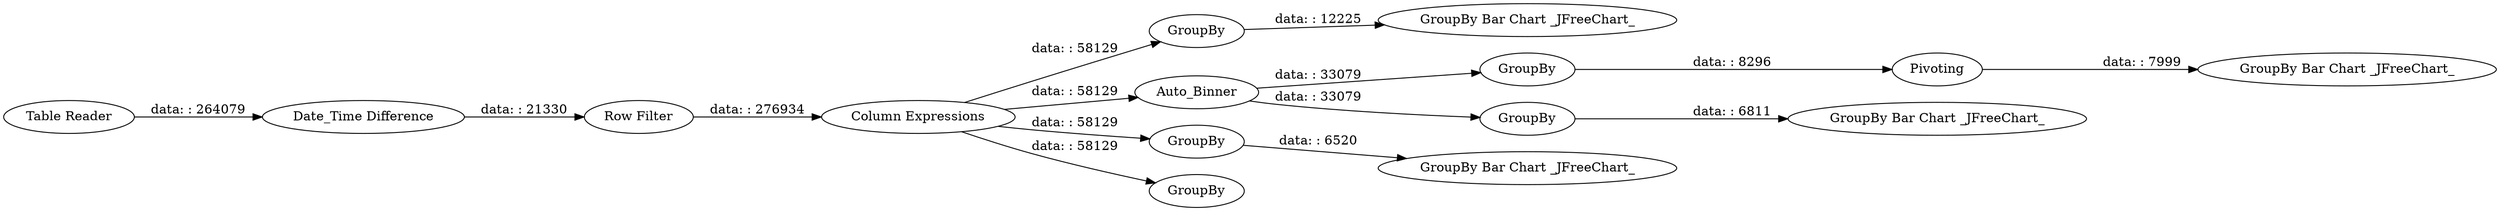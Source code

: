 digraph {
	"6355507670698484054_102" [label="Row Filter"]
	"6355507670698484054_114" [label=GroupBy]
	"6355507670698484054_107" [label=GroupBy]
	"6355507670698484054_101" [label="Column Expressions"]
	"6355507670698484054_106" [label="GroupBy Bar Chart _JFreeChart_"]
	"6355507670698484054_98" [label="Table Reader"]
	"6355507670698484054_113" [label="GroupBy Bar Chart _JFreeChart_"]
	"6355507670698484054_116" [label="GroupBy Bar Chart _JFreeChart_"]
	"6355507670698484054_105" [label=Auto_Binner]
	"6355507670698484054_111" [label=GroupBy]
	"6355507670698484054_109" [label="GroupBy Bar Chart _JFreeChart_"]
	"6355507670698484054_117" [label=GroupBy]
	"6355507670698484054_110" [label=GroupBy]
	"6355507670698484054_108" [label=Pivoting]
	"6355507670698484054_100" [label="Date_Time Difference"]
	"6355507670698484054_114" -> "6355507670698484054_116" [label="data: : 12225"]
	"6355507670698484054_101" -> "6355507670698484054_114" [label="data: : 58129"]
	"6355507670698484054_101" -> "6355507670698484054_111" [label="data: : 58129"]
	"6355507670698484054_110" -> "6355507670698484054_109" [label="data: : 6811"]
	"6355507670698484054_101" -> "6355507670698484054_117" [label="data: : 58129"]
	"6355507670698484054_101" -> "6355507670698484054_105" [label="data: : 58129"]
	"6355507670698484054_111" -> "6355507670698484054_113" [label="data: : 6520"]
	"6355507670698484054_108" -> "6355507670698484054_106" [label="data: : 7999"]
	"6355507670698484054_102" -> "6355507670698484054_101" [label="data: : 276934"]
	"6355507670698484054_105" -> "6355507670698484054_110" [label="data: : 33079"]
	"6355507670698484054_105" -> "6355507670698484054_107" [label="data: : 33079"]
	"6355507670698484054_107" -> "6355507670698484054_108" [label="data: : 8296"]
	"6355507670698484054_100" -> "6355507670698484054_102" [label="data: : 21330"]
	"6355507670698484054_98" -> "6355507670698484054_100" [label="data: : 264079"]
	rankdir=LR
}

